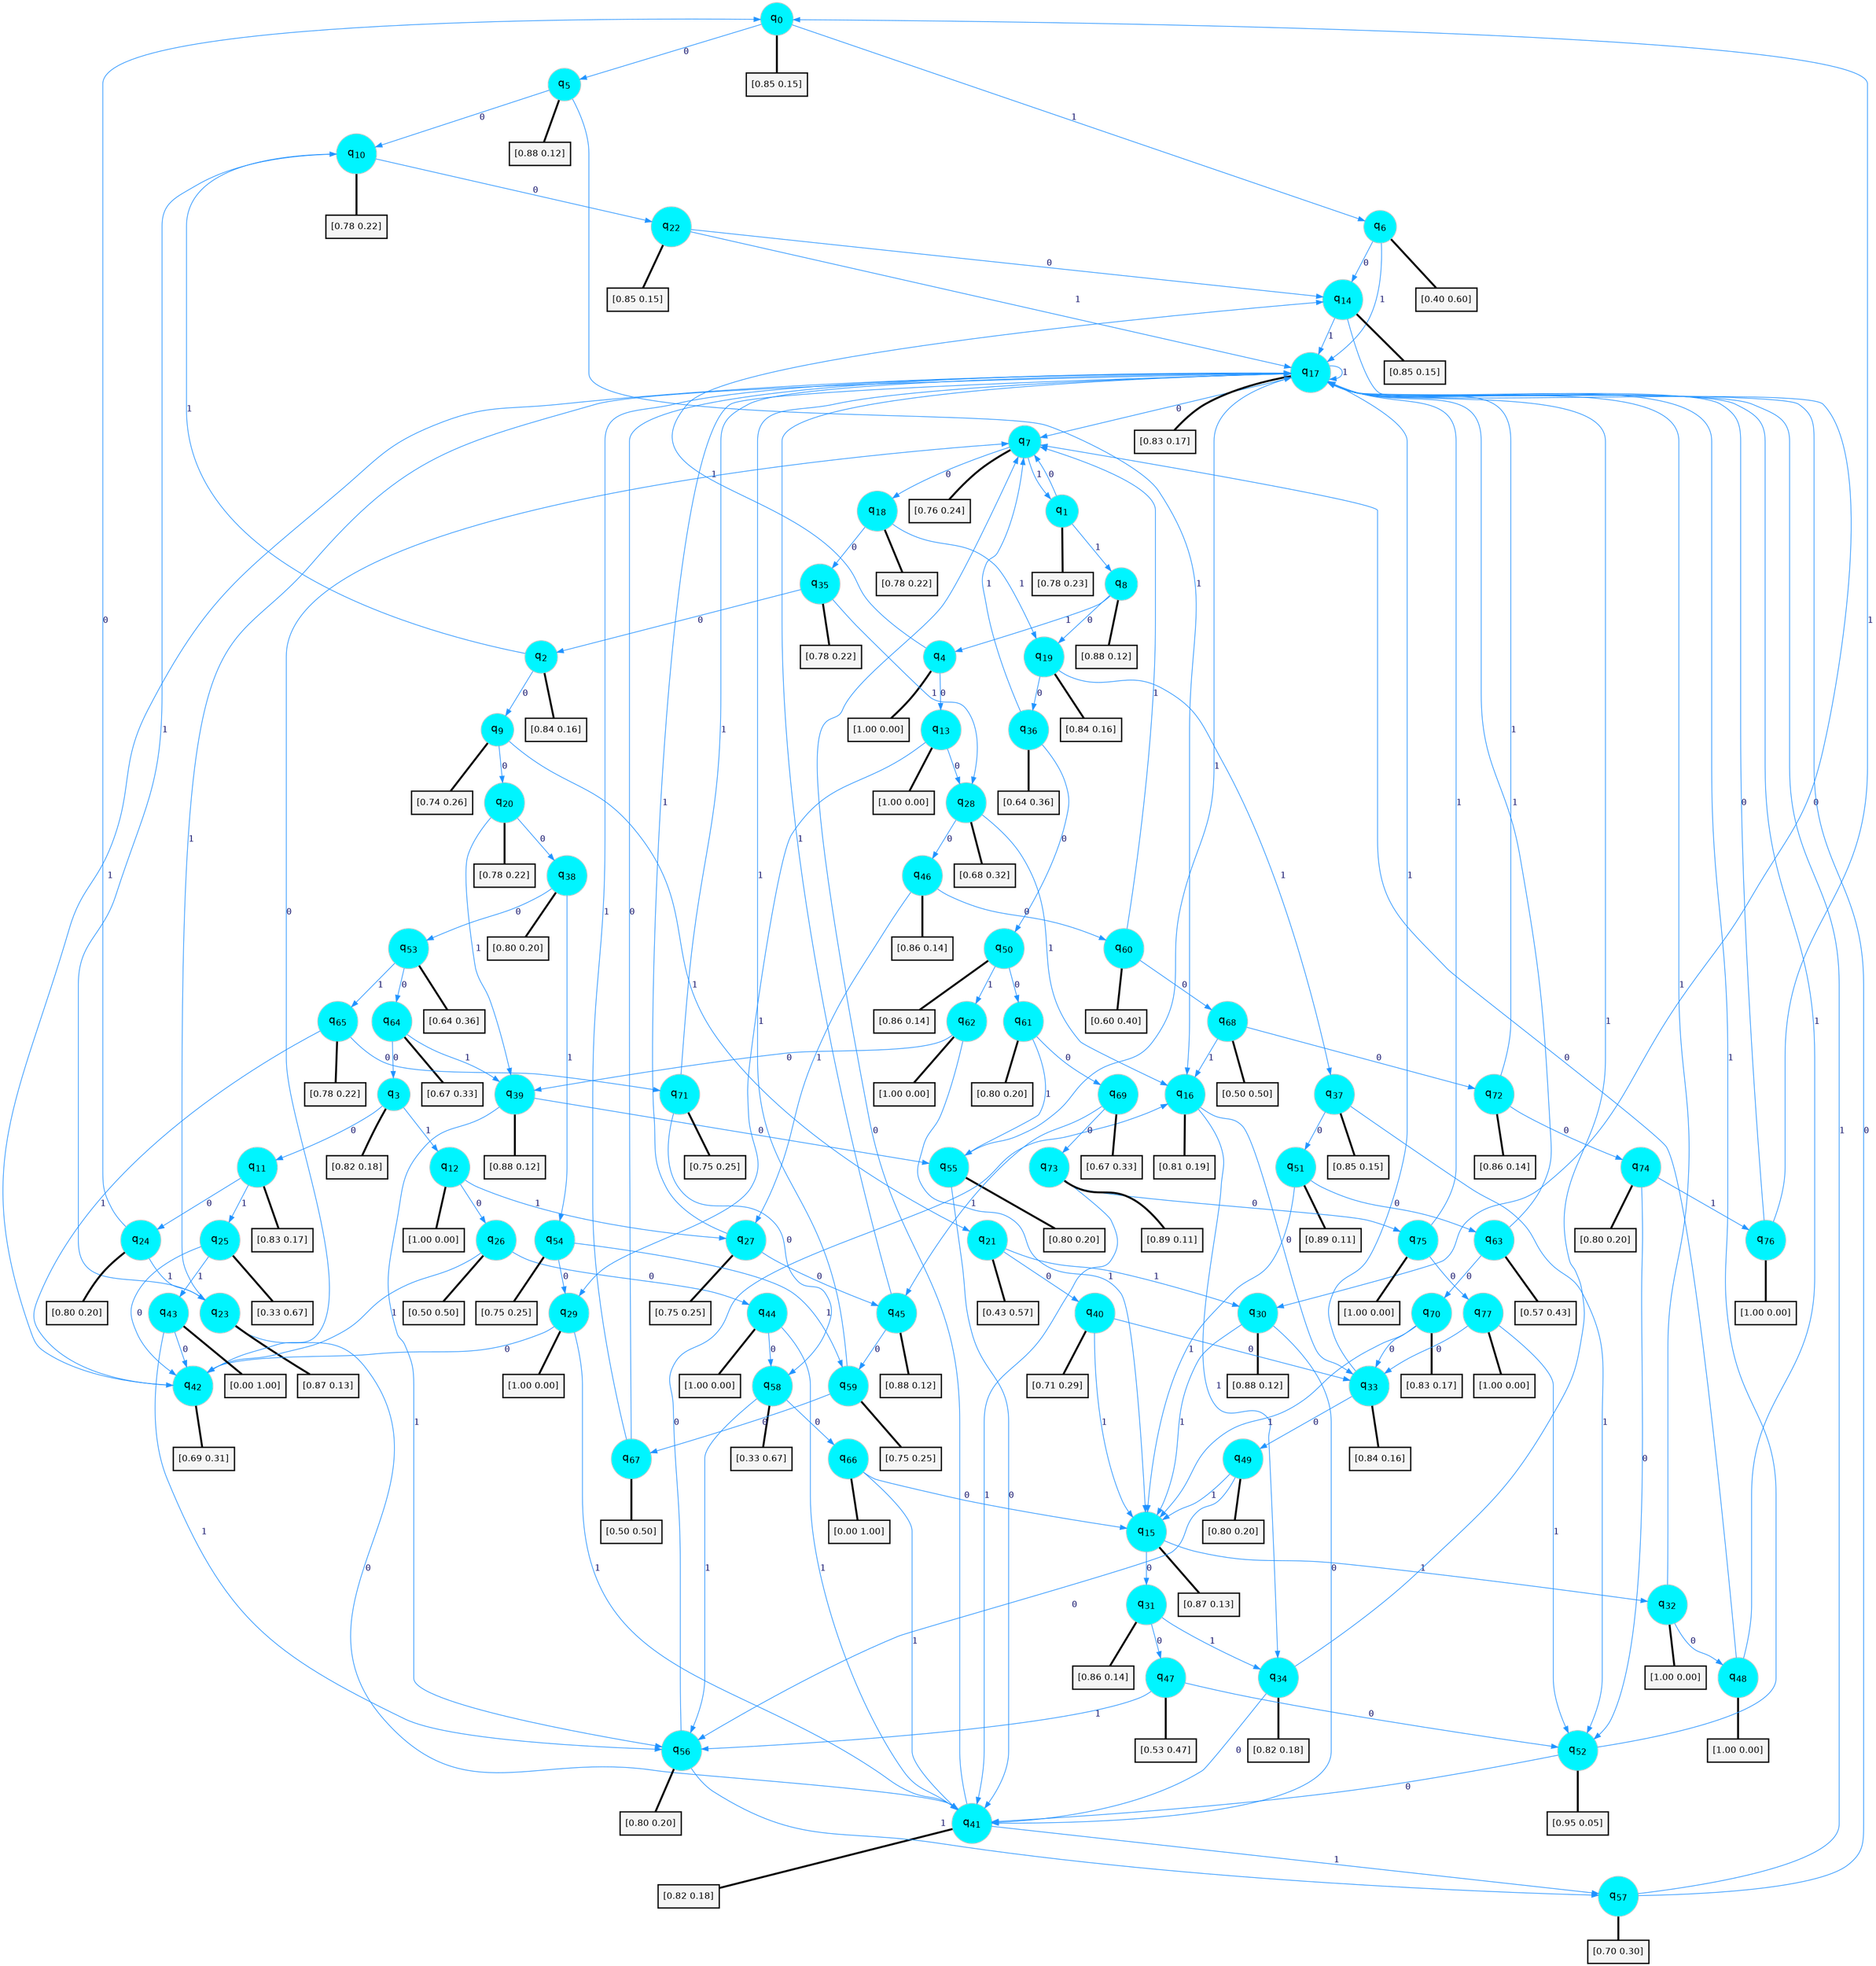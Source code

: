 digraph G {
graph [
bgcolor=transparent, dpi=300, rankdir=TD, size="40,25"];
node [
color=gray, fillcolor=turquoise1, fontcolor=black, fontname=Helvetica, fontsize=16, fontweight=bold, shape=circle, style=filled];
edge [
arrowsize=1, color=dodgerblue1, fontcolor=midnightblue, fontname=courier, fontweight=bold, penwidth=1, style=solid, weight=20];
0[label=<q<SUB>0</SUB>>];
1[label=<q<SUB>1</SUB>>];
2[label=<q<SUB>2</SUB>>];
3[label=<q<SUB>3</SUB>>];
4[label=<q<SUB>4</SUB>>];
5[label=<q<SUB>5</SUB>>];
6[label=<q<SUB>6</SUB>>];
7[label=<q<SUB>7</SUB>>];
8[label=<q<SUB>8</SUB>>];
9[label=<q<SUB>9</SUB>>];
10[label=<q<SUB>10</SUB>>];
11[label=<q<SUB>11</SUB>>];
12[label=<q<SUB>12</SUB>>];
13[label=<q<SUB>13</SUB>>];
14[label=<q<SUB>14</SUB>>];
15[label=<q<SUB>15</SUB>>];
16[label=<q<SUB>16</SUB>>];
17[label=<q<SUB>17</SUB>>];
18[label=<q<SUB>18</SUB>>];
19[label=<q<SUB>19</SUB>>];
20[label=<q<SUB>20</SUB>>];
21[label=<q<SUB>21</SUB>>];
22[label=<q<SUB>22</SUB>>];
23[label=<q<SUB>23</SUB>>];
24[label=<q<SUB>24</SUB>>];
25[label=<q<SUB>25</SUB>>];
26[label=<q<SUB>26</SUB>>];
27[label=<q<SUB>27</SUB>>];
28[label=<q<SUB>28</SUB>>];
29[label=<q<SUB>29</SUB>>];
30[label=<q<SUB>30</SUB>>];
31[label=<q<SUB>31</SUB>>];
32[label=<q<SUB>32</SUB>>];
33[label=<q<SUB>33</SUB>>];
34[label=<q<SUB>34</SUB>>];
35[label=<q<SUB>35</SUB>>];
36[label=<q<SUB>36</SUB>>];
37[label=<q<SUB>37</SUB>>];
38[label=<q<SUB>38</SUB>>];
39[label=<q<SUB>39</SUB>>];
40[label=<q<SUB>40</SUB>>];
41[label=<q<SUB>41</SUB>>];
42[label=<q<SUB>42</SUB>>];
43[label=<q<SUB>43</SUB>>];
44[label=<q<SUB>44</SUB>>];
45[label=<q<SUB>45</SUB>>];
46[label=<q<SUB>46</SUB>>];
47[label=<q<SUB>47</SUB>>];
48[label=<q<SUB>48</SUB>>];
49[label=<q<SUB>49</SUB>>];
50[label=<q<SUB>50</SUB>>];
51[label=<q<SUB>51</SUB>>];
52[label=<q<SUB>52</SUB>>];
53[label=<q<SUB>53</SUB>>];
54[label=<q<SUB>54</SUB>>];
55[label=<q<SUB>55</SUB>>];
56[label=<q<SUB>56</SUB>>];
57[label=<q<SUB>57</SUB>>];
58[label=<q<SUB>58</SUB>>];
59[label=<q<SUB>59</SUB>>];
60[label=<q<SUB>60</SUB>>];
61[label=<q<SUB>61</SUB>>];
62[label=<q<SUB>62</SUB>>];
63[label=<q<SUB>63</SUB>>];
64[label=<q<SUB>64</SUB>>];
65[label=<q<SUB>65</SUB>>];
66[label=<q<SUB>66</SUB>>];
67[label=<q<SUB>67</SUB>>];
68[label=<q<SUB>68</SUB>>];
69[label=<q<SUB>69</SUB>>];
70[label=<q<SUB>70</SUB>>];
71[label=<q<SUB>71</SUB>>];
72[label=<q<SUB>72</SUB>>];
73[label=<q<SUB>73</SUB>>];
74[label=<q<SUB>74</SUB>>];
75[label=<q<SUB>75</SUB>>];
76[label=<q<SUB>76</SUB>>];
77[label=<q<SUB>77</SUB>>];
78[label="[0.85 0.15]", shape=box,fontcolor=black, fontname=Helvetica, fontsize=14, penwidth=2, fillcolor=whitesmoke,color=black];
79[label="[0.78 0.23]", shape=box,fontcolor=black, fontname=Helvetica, fontsize=14, penwidth=2, fillcolor=whitesmoke,color=black];
80[label="[0.84 0.16]", shape=box,fontcolor=black, fontname=Helvetica, fontsize=14, penwidth=2, fillcolor=whitesmoke,color=black];
81[label="[0.82 0.18]", shape=box,fontcolor=black, fontname=Helvetica, fontsize=14, penwidth=2, fillcolor=whitesmoke,color=black];
82[label="[1.00 0.00]", shape=box,fontcolor=black, fontname=Helvetica, fontsize=14, penwidth=2, fillcolor=whitesmoke,color=black];
83[label="[0.88 0.12]", shape=box,fontcolor=black, fontname=Helvetica, fontsize=14, penwidth=2, fillcolor=whitesmoke,color=black];
84[label="[0.40 0.60]", shape=box,fontcolor=black, fontname=Helvetica, fontsize=14, penwidth=2, fillcolor=whitesmoke,color=black];
85[label="[0.76 0.24]", shape=box,fontcolor=black, fontname=Helvetica, fontsize=14, penwidth=2, fillcolor=whitesmoke,color=black];
86[label="[0.88 0.12]", shape=box,fontcolor=black, fontname=Helvetica, fontsize=14, penwidth=2, fillcolor=whitesmoke,color=black];
87[label="[0.74 0.26]", shape=box,fontcolor=black, fontname=Helvetica, fontsize=14, penwidth=2, fillcolor=whitesmoke,color=black];
88[label="[0.78 0.22]", shape=box,fontcolor=black, fontname=Helvetica, fontsize=14, penwidth=2, fillcolor=whitesmoke,color=black];
89[label="[0.83 0.17]", shape=box,fontcolor=black, fontname=Helvetica, fontsize=14, penwidth=2, fillcolor=whitesmoke,color=black];
90[label="[1.00 0.00]", shape=box,fontcolor=black, fontname=Helvetica, fontsize=14, penwidth=2, fillcolor=whitesmoke,color=black];
91[label="[1.00 0.00]", shape=box,fontcolor=black, fontname=Helvetica, fontsize=14, penwidth=2, fillcolor=whitesmoke,color=black];
92[label="[0.85 0.15]", shape=box,fontcolor=black, fontname=Helvetica, fontsize=14, penwidth=2, fillcolor=whitesmoke,color=black];
93[label="[0.87 0.13]", shape=box,fontcolor=black, fontname=Helvetica, fontsize=14, penwidth=2, fillcolor=whitesmoke,color=black];
94[label="[0.81 0.19]", shape=box,fontcolor=black, fontname=Helvetica, fontsize=14, penwidth=2, fillcolor=whitesmoke,color=black];
95[label="[0.83 0.17]", shape=box,fontcolor=black, fontname=Helvetica, fontsize=14, penwidth=2, fillcolor=whitesmoke,color=black];
96[label="[0.78 0.22]", shape=box,fontcolor=black, fontname=Helvetica, fontsize=14, penwidth=2, fillcolor=whitesmoke,color=black];
97[label="[0.84 0.16]", shape=box,fontcolor=black, fontname=Helvetica, fontsize=14, penwidth=2, fillcolor=whitesmoke,color=black];
98[label="[0.78 0.22]", shape=box,fontcolor=black, fontname=Helvetica, fontsize=14, penwidth=2, fillcolor=whitesmoke,color=black];
99[label="[0.43 0.57]", shape=box,fontcolor=black, fontname=Helvetica, fontsize=14, penwidth=2, fillcolor=whitesmoke,color=black];
100[label="[0.85 0.15]", shape=box,fontcolor=black, fontname=Helvetica, fontsize=14, penwidth=2, fillcolor=whitesmoke,color=black];
101[label="[0.87 0.13]", shape=box,fontcolor=black, fontname=Helvetica, fontsize=14, penwidth=2, fillcolor=whitesmoke,color=black];
102[label="[0.80 0.20]", shape=box,fontcolor=black, fontname=Helvetica, fontsize=14, penwidth=2, fillcolor=whitesmoke,color=black];
103[label="[0.33 0.67]", shape=box,fontcolor=black, fontname=Helvetica, fontsize=14, penwidth=2, fillcolor=whitesmoke,color=black];
104[label="[0.50 0.50]", shape=box,fontcolor=black, fontname=Helvetica, fontsize=14, penwidth=2, fillcolor=whitesmoke,color=black];
105[label="[0.75 0.25]", shape=box,fontcolor=black, fontname=Helvetica, fontsize=14, penwidth=2, fillcolor=whitesmoke,color=black];
106[label="[0.68 0.32]", shape=box,fontcolor=black, fontname=Helvetica, fontsize=14, penwidth=2, fillcolor=whitesmoke,color=black];
107[label="[1.00 0.00]", shape=box,fontcolor=black, fontname=Helvetica, fontsize=14, penwidth=2, fillcolor=whitesmoke,color=black];
108[label="[0.88 0.12]", shape=box,fontcolor=black, fontname=Helvetica, fontsize=14, penwidth=2, fillcolor=whitesmoke,color=black];
109[label="[0.86 0.14]", shape=box,fontcolor=black, fontname=Helvetica, fontsize=14, penwidth=2, fillcolor=whitesmoke,color=black];
110[label="[1.00 0.00]", shape=box,fontcolor=black, fontname=Helvetica, fontsize=14, penwidth=2, fillcolor=whitesmoke,color=black];
111[label="[0.84 0.16]", shape=box,fontcolor=black, fontname=Helvetica, fontsize=14, penwidth=2, fillcolor=whitesmoke,color=black];
112[label="[0.82 0.18]", shape=box,fontcolor=black, fontname=Helvetica, fontsize=14, penwidth=2, fillcolor=whitesmoke,color=black];
113[label="[0.78 0.22]", shape=box,fontcolor=black, fontname=Helvetica, fontsize=14, penwidth=2, fillcolor=whitesmoke,color=black];
114[label="[0.64 0.36]", shape=box,fontcolor=black, fontname=Helvetica, fontsize=14, penwidth=2, fillcolor=whitesmoke,color=black];
115[label="[0.85 0.15]", shape=box,fontcolor=black, fontname=Helvetica, fontsize=14, penwidth=2, fillcolor=whitesmoke,color=black];
116[label="[0.80 0.20]", shape=box,fontcolor=black, fontname=Helvetica, fontsize=14, penwidth=2, fillcolor=whitesmoke,color=black];
117[label="[0.88 0.12]", shape=box,fontcolor=black, fontname=Helvetica, fontsize=14, penwidth=2, fillcolor=whitesmoke,color=black];
118[label="[0.71 0.29]", shape=box,fontcolor=black, fontname=Helvetica, fontsize=14, penwidth=2, fillcolor=whitesmoke,color=black];
119[label="[0.82 0.18]", shape=box,fontcolor=black, fontname=Helvetica, fontsize=14, penwidth=2, fillcolor=whitesmoke,color=black];
120[label="[0.69 0.31]", shape=box,fontcolor=black, fontname=Helvetica, fontsize=14, penwidth=2, fillcolor=whitesmoke,color=black];
121[label="[0.00 1.00]", shape=box,fontcolor=black, fontname=Helvetica, fontsize=14, penwidth=2, fillcolor=whitesmoke,color=black];
122[label="[1.00 0.00]", shape=box,fontcolor=black, fontname=Helvetica, fontsize=14, penwidth=2, fillcolor=whitesmoke,color=black];
123[label="[0.88 0.12]", shape=box,fontcolor=black, fontname=Helvetica, fontsize=14, penwidth=2, fillcolor=whitesmoke,color=black];
124[label="[0.86 0.14]", shape=box,fontcolor=black, fontname=Helvetica, fontsize=14, penwidth=2, fillcolor=whitesmoke,color=black];
125[label="[0.53 0.47]", shape=box,fontcolor=black, fontname=Helvetica, fontsize=14, penwidth=2, fillcolor=whitesmoke,color=black];
126[label="[1.00 0.00]", shape=box,fontcolor=black, fontname=Helvetica, fontsize=14, penwidth=2, fillcolor=whitesmoke,color=black];
127[label="[0.80 0.20]", shape=box,fontcolor=black, fontname=Helvetica, fontsize=14, penwidth=2, fillcolor=whitesmoke,color=black];
128[label="[0.86 0.14]", shape=box,fontcolor=black, fontname=Helvetica, fontsize=14, penwidth=2, fillcolor=whitesmoke,color=black];
129[label="[0.89 0.11]", shape=box,fontcolor=black, fontname=Helvetica, fontsize=14, penwidth=2, fillcolor=whitesmoke,color=black];
130[label="[0.95 0.05]", shape=box,fontcolor=black, fontname=Helvetica, fontsize=14, penwidth=2, fillcolor=whitesmoke,color=black];
131[label="[0.64 0.36]", shape=box,fontcolor=black, fontname=Helvetica, fontsize=14, penwidth=2, fillcolor=whitesmoke,color=black];
132[label="[0.75 0.25]", shape=box,fontcolor=black, fontname=Helvetica, fontsize=14, penwidth=2, fillcolor=whitesmoke,color=black];
133[label="[0.80 0.20]", shape=box,fontcolor=black, fontname=Helvetica, fontsize=14, penwidth=2, fillcolor=whitesmoke,color=black];
134[label="[0.80 0.20]", shape=box,fontcolor=black, fontname=Helvetica, fontsize=14, penwidth=2, fillcolor=whitesmoke,color=black];
135[label="[0.70 0.30]", shape=box,fontcolor=black, fontname=Helvetica, fontsize=14, penwidth=2, fillcolor=whitesmoke,color=black];
136[label="[0.33 0.67]", shape=box,fontcolor=black, fontname=Helvetica, fontsize=14, penwidth=2, fillcolor=whitesmoke,color=black];
137[label="[0.75 0.25]", shape=box,fontcolor=black, fontname=Helvetica, fontsize=14, penwidth=2, fillcolor=whitesmoke,color=black];
138[label="[0.60 0.40]", shape=box,fontcolor=black, fontname=Helvetica, fontsize=14, penwidth=2, fillcolor=whitesmoke,color=black];
139[label="[0.80 0.20]", shape=box,fontcolor=black, fontname=Helvetica, fontsize=14, penwidth=2, fillcolor=whitesmoke,color=black];
140[label="[1.00 0.00]", shape=box,fontcolor=black, fontname=Helvetica, fontsize=14, penwidth=2, fillcolor=whitesmoke,color=black];
141[label="[0.57 0.43]", shape=box,fontcolor=black, fontname=Helvetica, fontsize=14, penwidth=2, fillcolor=whitesmoke,color=black];
142[label="[0.67 0.33]", shape=box,fontcolor=black, fontname=Helvetica, fontsize=14, penwidth=2, fillcolor=whitesmoke,color=black];
143[label="[0.78 0.22]", shape=box,fontcolor=black, fontname=Helvetica, fontsize=14, penwidth=2, fillcolor=whitesmoke,color=black];
144[label="[0.00 1.00]", shape=box,fontcolor=black, fontname=Helvetica, fontsize=14, penwidth=2, fillcolor=whitesmoke,color=black];
145[label="[0.50 0.50]", shape=box,fontcolor=black, fontname=Helvetica, fontsize=14, penwidth=2, fillcolor=whitesmoke,color=black];
146[label="[0.50 0.50]", shape=box,fontcolor=black, fontname=Helvetica, fontsize=14, penwidth=2, fillcolor=whitesmoke,color=black];
147[label="[0.67 0.33]", shape=box,fontcolor=black, fontname=Helvetica, fontsize=14, penwidth=2, fillcolor=whitesmoke,color=black];
148[label="[0.83 0.17]", shape=box,fontcolor=black, fontname=Helvetica, fontsize=14, penwidth=2, fillcolor=whitesmoke,color=black];
149[label="[0.75 0.25]", shape=box,fontcolor=black, fontname=Helvetica, fontsize=14, penwidth=2, fillcolor=whitesmoke,color=black];
150[label="[0.86 0.14]", shape=box,fontcolor=black, fontname=Helvetica, fontsize=14, penwidth=2, fillcolor=whitesmoke,color=black];
151[label="[0.89 0.11]", shape=box,fontcolor=black, fontname=Helvetica, fontsize=14, penwidth=2, fillcolor=whitesmoke,color=black];
152[label="[0.80 0.20]", shape=box,fontcolor=black, fontname=Helvetica, fontsize=14, penwidth=2, fillcolor=whitesmoke,color=black];
153[label="[1.00 0.00]", shape=box,fontcolor=black, fontname=Helvetica, fontsize=14, penwidth=2, fillcolor=whitesmoke,color=black];
154[label="[1.00 0.00]", shape=box,fontcolor=black, fontname=Helvetica, fontsize=14, penwidth=2, fillcolor=whitesmoke,color=black];
155[label="[1.00 0.00]", shape=box,fontcolor=black, fontname=Helvetica, fontsize=14, penwidth=2, fillcolor=whitesmoke,color=black];
0->5 [label=0];
0->6 [label=1];
0->78 [arrowhead=none, penwidth=3,color=black];
1->7 [label=0];
1->8 [label=1];
1->79 [arrowhead=none, penwidth=3,color=black];
2->9 [label=0];
2->10 [label=1];
2->80 [arrowhead=none, penwidth=3,color=black];
3->11 [label=0];
3->12 [label=1];
3->81 [arrowhead=none, penwidth=3,color=black];
4->13 [label=0];
4->14 [label=1];
4->82 [arrowhead=none, penwidth=3,color=black];
5->10 [label=0];
5->16 [label=1];
5->83 [arrowhead=none, penwidth=3,color=black];
6->14 [label=0];
6->17 [label=1];
6->84 [arrowhead=none, penwidth=3,color=black];
7->18 [label=0];
7->1 [label=1];
7->85 [arrowhead=none, penwidth=3,color=black];
8->19 [label=0];
8->4 [label=1];
8->86 [arrowhead=none, penwidth=3,color=black];
9->20 [label=0];
9->21 [label=1];
9->87 [arrowhead=none, penwidth=3,color=black];
10->22 [label=0];
10->23 [label=1];
10->88 [arrowhead=none, penwidth=3,color=black];
11->24 [label=0];
11->25 [label=1];
11->89 [arrowhead=none, penwidth=3,color=black];
12->26 [label=0];
12->27 [label=1];
12->90 [arrowhead=none, penwidth=3,color=black];
13->28 [label=0];
13->29 [label=1];
13->91 [arrowhead=none, penwidth=3,color=black];
14->30 [label=0];
14->17 [label=1];
14->92 [arrowhead=none, penwidth=3,color=black];
15->31 [label=0];
15->32 [label=1];
15->93 [arrowhead=none, penwidth=3,color=black];
16->33 [label=0];
16->34 [label=1];
16->94 [arrowhead=none, penwidth=3,color=black];
17->7 [label=0];
17->17 [label=1];
17->95 [arrowhead=none, penwidth=3,color=black];
18->35 [label=0];
18->19 [label=1];
18->96 [arrowhead=none, penwidth=3,color=black];
19->36 [label=0];
19->37 [label=1];
19->97 [arrowhead=none, penwidth=3,color=black];
20->38 [label=0];
20->39 [label=1];
20->98 [arrowhead=none, penwidth=3,color=black];
21->40 [label=0];
21->30 [label=1];
21->99 [arrowhead=none, penwidth=3,color=black];
22->14 [label=0];
22->17 [label=1];
22->100 [arrowhead=none, penwidth=3,color=black];
23->41 [label=0];
23->17 [label=1];
23->101 [arrowhead=none, penwidth=3,color=black];
24->0 [label=0];
24->23 [label=1];
24->102 [arrowhead=none, penwidth=3,color=black];
25->42 [label=0];
25->43 [label=1];
25->103 [arrowhead=none, penwidth=3,color=black];
26->44 [label=0];
26->42 [label=1];
26->104 [arrowhead=none, penwidth=3,color=black];
27->45 [label=0];
27->17 [label=1];
27->105 [arrowhead=none, penwidth=3,color=black];
28->46 [label=0];
28->16 [label=1];
28->106 [arrowhead=none, penwidth=3,color=black];
29->42 [label=0];
29->41 [label=1];
29->107 [arrowhead=none, penwidth=3,color=black];
30->41 [label=0];
30->15 [label=1];
30->108 [arrowhead=none, penwidth=3,color=black];
31->47 [label=0];
31->34 [label=1];
31->109 [arrowhead=none, penwidth=3,color=black];
32->48 [label=0];
32->17 [label=1];
32->110 [arrowhead=none, penwidth=3,color=black];
33->49 [label=0];
33->17 [label=1];
33->111 [arrowhead=none, penwidth=3,color=black];
34->41 [label=0];
34->17 [label=1];
34->112 [arrowhead=none, penwidth=3,color=black];
35->2 [label=0];
35->28 [label=1];
35->113 [arrowhead=none, penwidth=3,color=black];
36->50 [label=0];
36->7 [label=1];
36->114 [arrowhead=none, penwidth=3,color=black];
37->51 [label=0];
37->52 [label=1];
37->115 [arrowhead=none, penwidth=3,color=black];
38->53 [label=0];
38->54 [label=1];
38->116 [arrowhead=none, penwidth=3,color=black];
39->55 [label=0];
39->56 [label=1];
39->117 [arrowhead=none, penwidth=3,color=black];
40->33 [label=0];
40->15 [label=1];
40->118 [arrowhead=none, penwidth=3,color=black];
41->7 [label=0];
41->57 [label=1];
41->119 [arrowhead=none, penwidth=3,color=black];
42->7 [label=0];
42->17 [label=1];
42->120 [arrowhead=none, penwidth=3,color=black];
43->42 [label=0];
43->56 [label=1];
43->121 [arrowhead=none, penwidth=3,color=black];
44->58 [label=0];
44->41 [label=1];
44->122 [arrowhead=none, penwidth=3,color=black];
45->59 [label=0];
45->17 [label=1];
45->123 [arrowhead=none, penwidth=3,color=black];
46->60 [label=0];
46->27 [label=1];
46->124 [arrowhead=none, penwidth=3,color=black];
47->52 [label=0];
47->56 [label=1];
47->125 [arrowhead=none, penwidth=3,color=black];
48->7 [label=0];
48->17 [label=1];
48->126 [arrowhead=none, penwidth=3,color=black];
49->56 [label=0];
49->15 [label=1];
49->127 [arrowhead=none, penwidth=3,color=black];
50->61 [label=0];
50->62 [label=1];
50->128 [arrowhead=none, penwidth=3,color=black];
51->63 [label=0];
51->15 [label=1];
51->129 [arrowhead=none, penwidth=3,color=black];
52->41 [label=0];
52->17 [label=1];
52->130 [arrowhead=none, penwidth=3,color=black];
53->64 [label=0];
53->65 [label=1];
53->131 [arrowhead=none, penwidth=3,color=black];
54->29 [label=0];
54->59 [label=1];
54->132 [arrowhead=none, penwidth=3,color=black];
55->41 [label=0];
55->17 [label=1];
55->133 [arrowhead=none, penwidth=3,color=black];
56->16 [label=0];
56->57 [label=1];
56->134 [arrowhead=none, penwidth=3,color=black];
57->17 [label=0];
57->17 [label=1];
57->135 [arrowhead=none, penwidth=3,color=black];
58->66 [label=0];
58->56 [label=1];
58->136 [arrowhead=none, penwidth=3,color=black];
59->67 [label=0];
59->17 [label=1];
59->137 [arrowhead=none, penwidth=3,color=black];
60->68 [label=0];
60->7 [label=1];
60->138 [arrowhead=none, penwidth=3,color=black];
61->69 [label=0];
61->55 [label=1];
61->139 [arrowhead=none, penwidth=3,color=black];
62->39 [label=0];
62->15 [label=1];
62->140 [arrowhead=none, penwidth=3,color=black];
63->70 [label=0];
63->17 [label=1];
63->141 [arrowhead=none, penwidth=3,color=black];
64->3 [label=0];
64->39 [label=1];
64->142 [arrowhead=none, penwidth=3,color=black];
65->71 [label=0];
65->42 [label=1];
65->143 [arrowhead=none, penwidth=3,color=black];
66->15 [label=0];
66->41 [label=1];
66->144 [arrowhead=none, penwidth=3,color=black];
67->17 [label=0];
67->17 [label=1];
67->145 [arrowhead=none, penwidth=3,color=black];
68->72 [label=0];
68->16 [label=1];
68->146 [arrowhead=none, penwidth=3,color=black];
69->73 [label=0];
69->45 [label=1];
69->147 [arrowhead=none, penwidth=3,color=black];
70->33 [label=0];
70->15 [label=1];
70->148 [arrowhead=none, penwidth=3,color=black];
71->58 [label=0];
71->17 [label=1];
71->149 [arrowhead=none, penwidth=3,color=black];
72->74 [label=0];
72->17 [label=1];
72->150 [arrowhead=none, penwidth=3,color=black];
73->75 [label=0];
73->41 [label=1];
73->151 [arrowhead=none, penwidth=3,color=black];
74->52 [label=0];
74->76 [label=1];
74->152 [arrowhead=none, penwidth=3,color=black];
75->77 [label=0];
75->17 [label=1];
75->153 [arrowhead=none, penwidth=3,color=black];
76->17 [label=0];
76->0 [label=1];
76->154 [arrowhead=none, penwidth=3,color=black];
77->33 [label=0];
77->52 [label=1];
77->155 [arrowhead=none, penwidth=3,color=black];
}
